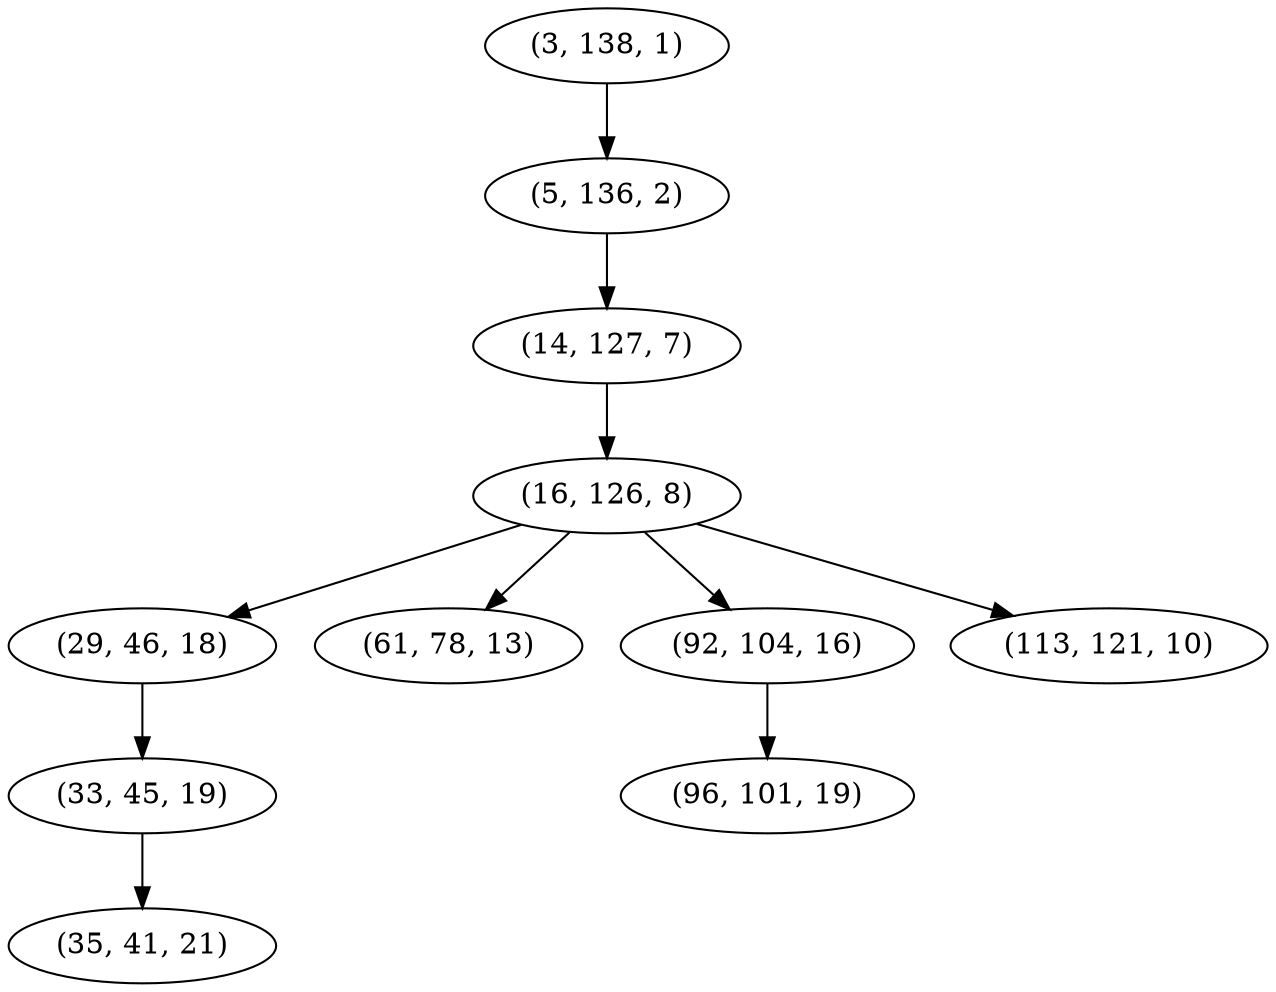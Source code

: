 digraph tree {
    "(3, 138, 1)";
    "(5, 136, 2)";
    "(14, 127, 7)";
    "(16, 126, 8)";
    "(29, 46, 18)";
    "(33, 45, 19)";
    "(35, 41, 21)";
    "(61, 78, 13)";
    "(92, 104, 16)";
    "(96, 101, 19)";
    "(113, 121, 10)";
    "(3, 138, 1)" -> "(5, 136, 2)";
    "(5, 136, 2)" -> "(14, 127, 7)";
    "(14, 127, 7)" -> "(16, 126, 8)";
    "(16, 126, 8)" -> "(29, 46, 18)";
    "(16, 126, 8)" -> "(61, 78, 13)";
    "(16, 126, 8)" -> "(92, 104, 16)";
    "(16, 126, 8)" -> "(113, 121, 10)";
    "(29, 46, 18)" -> "(33, 45, 19)";
    "(33, 45, 19)" -> "(35, 41, 21)";
    "(92, 104, 16)" -> "(96, 101, 19)";
}
